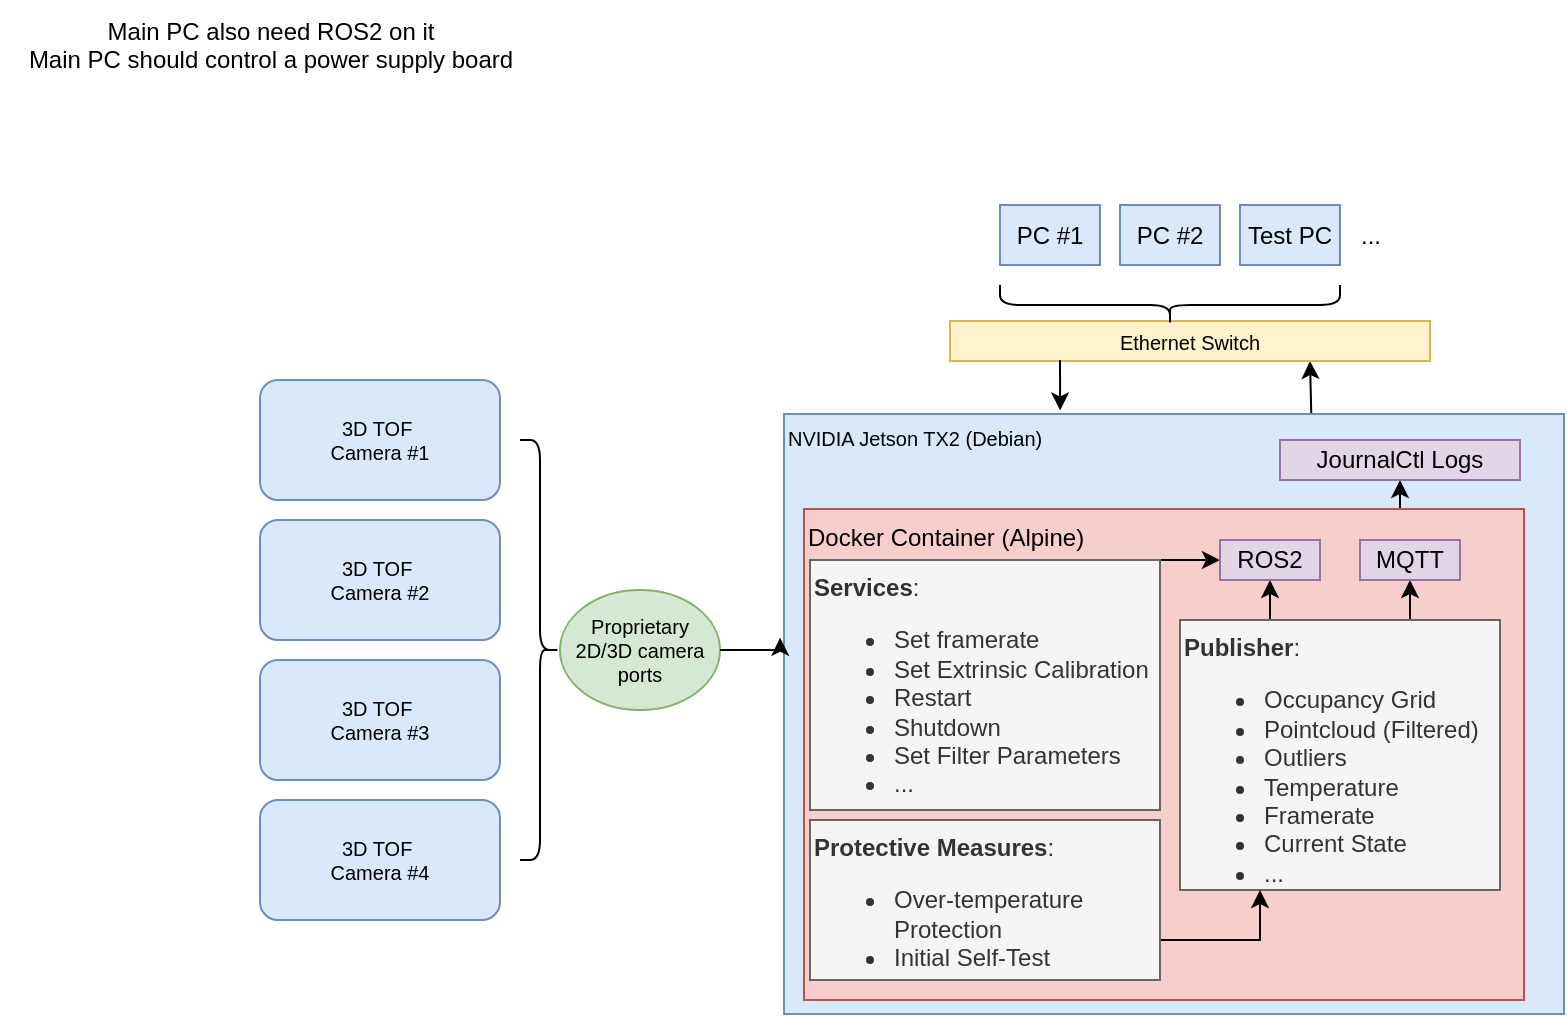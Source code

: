 <mxfile version="24.7.10">
  <diagram name="Page-1" id="Pujo-_6fmzZrunZFEL6O">
    <mxGraphModel dx="2045" dy="622" grid="1" gridSize="10" guides="1" tooltips="1" connect="1" arrows="1" fold="1" page="1" pageScale="1" pageWidth="850" pageHeight="1100" math="0" shadow="0">
      <root>
        <mxCell id="0" />
        <mxCell id="1" parent="0" />
        <mxCell id="5LGOqSMpU9Lw3Y1MEj5M-1" value="3D TOF&amp;nbsp;&lt;div style=&quot;font-size: 10px;&quot;&gt;Camera #1&lt;/div&gt;" style="rounded=1;whiteSpace=wrap;html=1;fontSize=10;fillColor=#dae8fc;strokeColor=#6c8ebf;" parent="1" vertex="1">
          <mxGeometry x="120" y="210" width="120" height="60" as="geometry" />
        </mxCell>
        <mxCell id="5LGOqSMpU9Lw3Y1MEj5M-2" value="3D TOF&amp;nbsp;&lt;div style=&quot;font-size: 10px;&quot;&gt;Camera #2&lt;/div&gt;" style="rounded=1;whiteSpace=wrap;html=1;fontSize=10;fillColor=#dae8fc;strokeColor=#6c8ebf;" parent="1" vertex="1">
          <mxGeometry x="120" y="280" width="120" height="60" as="geometry" />
        </mxCell>
        <mxCell id="5LGOqSMpU9Lw3Y1MEj5M-3" value="3D TOF&amp;nbsp;&lt;div style=&quot;font-size: 10px;&quot;&gt;Camera #3&lt;/div&gt;" style="rounded=1;whiteSpace=wrap;html=1;fontSize=10;fillColor=#dae8fc;strokeColor=#6c8ebf;" parent="1" vertex="1">
          <mxGeometry x="120" y="350" width="120" height="60" as="geometry" />
        </mxCell>
        <mxCell id="5LGOqSMpU9Lw3Y1MEj5M-4" value="3D TOF&amp;nbsp;&lt;div style=&quot;font-size: 10px;&quot;&gt;Camera #4&lt;/div&gt;" style="rounded=1;whiteSpace=wrap;html=1;fontSize=10;fillColor=#dae8fc;strokeColor=#6c8ebf;" parent="1" vertex="1">
          <mxGeometry x="120" y="420" width="120" height="60" as="geometry" />
        </mxCell>
        <mxCell id="5LGOqSMpU9Lw3Y1MEj5M-38" style="edgeStyle=orthogonalEdgeStyle;rounded=0;orthogonalLoop=1;jettySize=auto;html=1;exitX=0.676;exitY=0;exitDx=0;exitDy=0;entryX=0.75;entryY=1;entryDx=0;entryDy=0;exitPerimeter=0;" parent="1" source="5LGOqSMpU9Lw3Y1MEj5M-5" target="5LGOqSMpU9Lw3Y1MEj5M-6" edge="1">
          <mxGeometry relative="1" as="geometry" />
        </mxCell>
        <mxCell id="5LGOqSMpU9Lw3Y1MEj5M-5" value="NVIDIA Jetson TX2 (Debian)" style="rounded=0;whiteSpace=wrap;html=1;fontSize=10;align=left;verticalAlign=top;fillColor=#dae8fc;strokeColor=#6c8ebf;" parent="1" vertex="1">
          <mxGeometry x="382" y="227" width="390" height="300" as="geometry" />
        </mxCell>
        <mxCell id="5LGOqSMpU9Lw3Y1MEj5M-6" value="Ethernet&amp;nbsp;&lt;span style=&quot;background-color: initial;&quot;&gt;Switch&lt;/span&gt;" style="rounded=0;whiteSpace=wrap;html=1;fontSize=10;fillColor=#fff2cc;strokeColor=#d6b656;" parent="1" vertex="1">
          <mxGeometry x="465" y="180.5" width="240" height="20" as="geometry" />
        </mxCell>
        <mxCell id="5LGOqSMpU9Lw3Y1MEj5M-15" value="Proprietary 2D/3D camera ports" style="ellipse;whiteSpace=wrap;html=1;fontSize=10;fillColor=#d5e8d4;strokeColor=#82b366;" parent="1" vertex="1">
          <mxGeometry x="270" y="315" width="80" height="60" as="geometry" />
        </mxCell>
        <mxCell id="5LGOqSMpU9Lw3Y1MEj5M-16" value="" style="shape=curlyBracket;whiteSpace=wrap;html=1;rounded=1;flipH=1;labelPosition=right;verticalLabelPosition=middle;align=left;verticalAlign=middle;fontSize=10;" parent="1" vertex="1">
          <mxGeometry x="250" y="240" width="20" height="210" as="geometry" />
        </mxCell>
        <mxCell id="5LGOqSMpU9Lw3Y1MEj5M-20" style="edgeStyle=orthogonalEdgeStyle;rounded=0;orthogonalLoop=1;jettySize=auto;html=1;exitX=0.834;exitY=0.01;exitDx=0;exitDy=0;entryX=0.5;entryY=1;entryDx=0;entryDy=0;exitPerimeter=0;" parent="1" source="5LGOqSMpU9Lw3Y1MEj5M-18" target="5LGOqSMpU9Lw3Y1MEj5M-19" edge="1">
          <mxGeometry relative="1" as="geometry" />
        </mxCell>
        <mxCell id="5LGOqSMpU9Lw3Y1MEj5M-18" value="Docker Container (Alpine)" style="rounded=0;whiteSpace=wrap;html=1;align=left;verticalAlign=top;fillColor=#f8cecc;strokeColor=#b85450;" parent="1" vertex="1">
          <mxGeometry x="392" y="274.5" width="360" height="245.5" as="geometry" />
        </mxCell>
        <mxCell id="5LGOqSMpU9Lw3Y1MEj5M-19" value="JournalCtl Logs" style="rounded=0;whiteSpace=wrap;html=1;fillColor=#e1d5e7;strokeColor=#9673a6;" parent="1" vertex="1">
          <mxGeometry x="630" y="240" width="120" height="20" as="geometry" />
        </mxCell>
        <mxCell id="5LGOqSMpU9Lw3Y1MEj5M-22" value="" style="shape=curlyBracket;whiteSpace=wrap;html=1;rounded=1;labelPosition=left;verticalLabelPosition=middle;align=right;verticalAlign=middle;rotation=-90;" parent="1" vertex="1">
          <mxGeometry x="565" y="87.5" width="20" height="170" as="geometry" />
        </mxCell>
        <mxCell id="5LGOqSMpU9Lw3Y1MEj5M-23" value="PC #1" style="rounded=0;whiteSpace=wrap;html=1;fillColor=#dae8fc;strokeColor=#6c8ebf;" parent="1" vertex="1">
          <mxGeometry x="490" y="122.5" width="50" height="30" as="geometry" />
        </mxCell>
        <mxCell id="5LGOqSMpU9Lw3Y1MEj5M-24" value="PC #2" style="rounded=0;whiteSpace=wrap;html=1;fillColor=#dae8fc;strokeColor=#6c8ebf;" parent="1" vertex="1">
          <mxGeometry x="550" y="122.5" width="50" height="30" as="geometry" />
        </mxCell>
        <mxCell id="5LGOqSMpU9Lw3Y1MEj5M-25" value="Test PC" style="rounded=0;whiteSpace=wrap;html=1;fillColor=#dae8fc;strokeColor=#6c8ebf;" parent="1" vertex="1">
          <mxGeometry x="610" y="122.5" width="50" height="30" as="geometry" />
        </mxCell>
        <mxCell id="5LGOqSMpU9Lw3Y1MEj5M-26" value="..." style="text;html=1;align=center;verticalAlign=middle;resizable=0;points=[];autosize=1;strokeColor=none;fillColor=none;" parent="1" vertex="1">
          <mxGeometry x="660" y="122.5" width="30" height="30" as="geometry" />
        </mxCell>
        <mxCell id="5LGOqSMpU9Lw3Y1MEj5M-29" style="edgeStyle=orthogonalEdgeStyle;rounded=0;orthogonalLoop=1;jettySize=auto;html=1;exitX=1;exitY=0.5;exitDx=0;exitDy=0;entryX=-0.005;entryY=0.373;entryDx=0;entryDy=0;entryPerimeter=0;" parent="1" source="5LGOqSMpU9Lw3Y1MEj5M-15" target="5LGOqSMpU9Lw3Y1MEj5M-5" edge="1">
          <mxGeometry relative="1" as="geometry" />
        </mxCell>
        <mxCell id="5LGOqSMpU9Lw3Y1MEj5M-30" style="edgeStyle=orthogonalEdgeStyle;rounded=0;orthogonalLoop=1;jettySize=auto;html=1;entryX=0.354;entryY=-0.006;entryDx=0;entryDy=0;entryPerimeter=0;" parent="1" target="5LGOqSMpU9Lw3Y1MEj5M-5" edge="1">
          <mxGeometry relative="1" as="geometry">
            <mxPoint x="520" y="200" as="sourcePoint" />
          </mxGeometry>
        </mxCell>
        <mxCell id="5LGOqSMpU9Lw3Y1MEj5M-37" style="edgeStyle=orthogonalEdgeStyle;rounded=0;orthogonalLoop=1;jettySize=auto;html=1;exitX=1;exitY=0;exitDx=0;exitDy=0;entryX=0;entryY=0.5;entryDx=0;entryDy=0;" parent="1" source="5LGOqSMpU9Lw3Y1MEj5M-31" target="5LGOqSMpU9Lw3Y1MEj5M-33" edge="1">
          <mxGeometry relative="1" as="geometry">
            <Array as="points">
              <mxPoint x="570" y="300" />
            </Array>
          </mxGeometry>
        </mxCell>
        <mxCell id="5LGOqSMpU9Lw3Y1MEj5M-31" value="&lt;b&gt;Services&lt;/b&gt;:&lt;div&gt;&lt;ul&gt;&lt;li&gt;Set framerate&lt;/li&gt;&lt;li style=&quot;&quot;&gt;Set Extrinsic Calibration&lt;/li&gt;&lt;li style=&quot;&quot;&gt;Restart&lt;/li&gt;&lt;li style=&quot;&quot;&gt;Shutdown&lt;/li&gt;&lt;li style=&quot;&quot;&gt;Set Filter Parameters&lt;/li&gt;&lt;li style=&quot;&quot;&gt;...&lt;/li&gt;&lt;/ul&gt;&lt;/div&gt;" style="rounded=0;whiteSpace=wrap;html=1;align=left;verticalAlign=top;fillColor=#f5f5f5;fontColor=#333333;strokeColor=#666666;" parent="1" vertex="1">
          <mxGeometry x="395" y="300" width="175" height="125" as="geometry" />
        </mxCell>
        <mxCell id="5LGOqSMpU9Lw3Y1MEj5M-35" style="edgeStyle=orthogonalEdgeStyle;rounded=0;orthogonalLoop=1;jettySize=auto;html=1;exitX=0.25;exitY=0;exitDx=0;exitDy=0;entryX=0.5;entryY=1;entryDx=0;entryDy=0;" parent="1" source="5LGOqSMpU9Lw3Y1MEj5M-32" target="5LGOqSMpU9Lw3Y1MEj5M-33" edge="1">
          <mxGeometry relative="1" as="geometry" />
        </mxCell>
        <mxCell id="5LGOqSMpU9Lw3Y1MEj5M-36" style="edgeStyle=orthogonalEdgeStyle;rounded=0;orthogonalLoop=1;jettySize=auto;html=1;exitX=0.75;exitY=0;exitDx=0;exitDy=0;entryX=0.5;entryY=1;entryDx=0;entryDy=0;" parent="1" source="5LGOqSMpU9Lw3Y1MEj5M-32" target="5LGOqSMpU9Lw3Y1MEj5M-34" edge="1">
          <mxGeometry relative="1" as="geometry" />
        </mxCell>
        <mxCell id="5LGOqSMpU9Lw3Y1MEj5M-32" value="&lt;b&gt;Publisher&lt;/b&gt;:&lt;div&gt;&lt;ul&gt;&lt;li&gt;Occupancy Grid&lt;/li&gt;&lt;li&gt;Pointcloud (Filtered)&lt;/li&gt;&lt;li&gt;Outliers&lt;/li&gt;&lt;li&gt;Temperature&lt;/li&gt;&lt;li&gt;Framerate&lt;/li&gt;&lt;li&gt;Current State&lt;/li&gt;&lt;li&gt;...&lt;/li&gt;&lt;/ul&gt;&lt;/div&gt;" style="rounded=0;whiteSpace=wrap;html=1;align=left;verticalAlign=top;fillColor=#f5f5f5;fontColor=#333333;strokeColor=#666666;" parent="1" vertex="1">
          <mxGeometry x="580" y="330" width="160" height="135" as="geometry" />
        </mxCell>
        <mxCell id="5LGOqSMpU9Lw3Y1MEj5M-33" value="ROS2" style="rounded=0;whiteSpace=wrap;html=1;fillColor=#e1d5e7;strokeColor=#9673a6;" parent="1" vertex="1">
          <mxGeometry x="600" y="290" width="50" height="20" as="geometry" />
        </mxCell>
        <mxCell id="5LGOqSMpU9Lw3Y1MEj5M-34" value="MQTT" style="rounded=0;whiteSpace=wrap;html=1;fillColor=#e1d5e7;strokeColor=#9673a6;" parent="1" vertex="1">
          <mxGeometry x="670" y="290" width="50" height="20" as="geometry" />
        </mxCell>
        <mxCell id="5LGOqSMpU9Lw3Y1MEj5M-40" style="edgeStyle=orthogonalEdgeStyle;rounded=0;orthogonalLoop=1;jettySize=auto;html=1;exitX=1;exitY=0.75;exitDx=0;exitDy=0;entryX=0.25;entryY=1;entryDx=0;entryDy=0;" parent="1" source="5LGOqSMpU9Lw3Y1MEj5M-39" target="5LGOqSMpU9Lw3Y1MEj5M-32" edge="1">
          <mxGeometry relative="1" as="geometry" />
        </mxCell>
        <mxCell id="5LGOqSMpU9Lw3Y1MEj5M-39" value="&lt;div&gt;&lt;b&gt;Protective Measures&lt;/b&gt;:&lt;/div&gt;&lt;ul&gt;&lt;li&gt;Over-temperature Protection&lt;/li&gt;&lt;li&gt;Initial Self-Test&lt;/li&gt;&lt;/ul&gt;" style="rounded=0;whiteSpace=wrap;html=1;align=left;verticalAlign=top;fillColor=#f5f5f5;fontColor=#333333;strokeColor=#666666;" parent="1" vertex="1">
          <mxGeometry x="395" y="430" width="175" height="80" as="geometry" />
        </mxCell>
        <mxCell id="OeoJwUpSYWk7pW6opv05-2" value="Main PC also need ROS2 on it&lt;div&gt;Main PC should control a power supply board&lt;/div&gt;&lt;div&gt;&lt;br&gt;&lt;/div&gt;" style="text;html=1;align=center;verticalAlign=middle;resizable=0;points=[];autosize=1;strokeColor=none;fillColor=none;" vertex="1" parent="1">
          <mxGeometry x="-10" y="20" width="270" height="60" as="geometry" />
        </mxCell>
      </root>
    </mxGraphModel>
  </diagram>
</mxfile>
